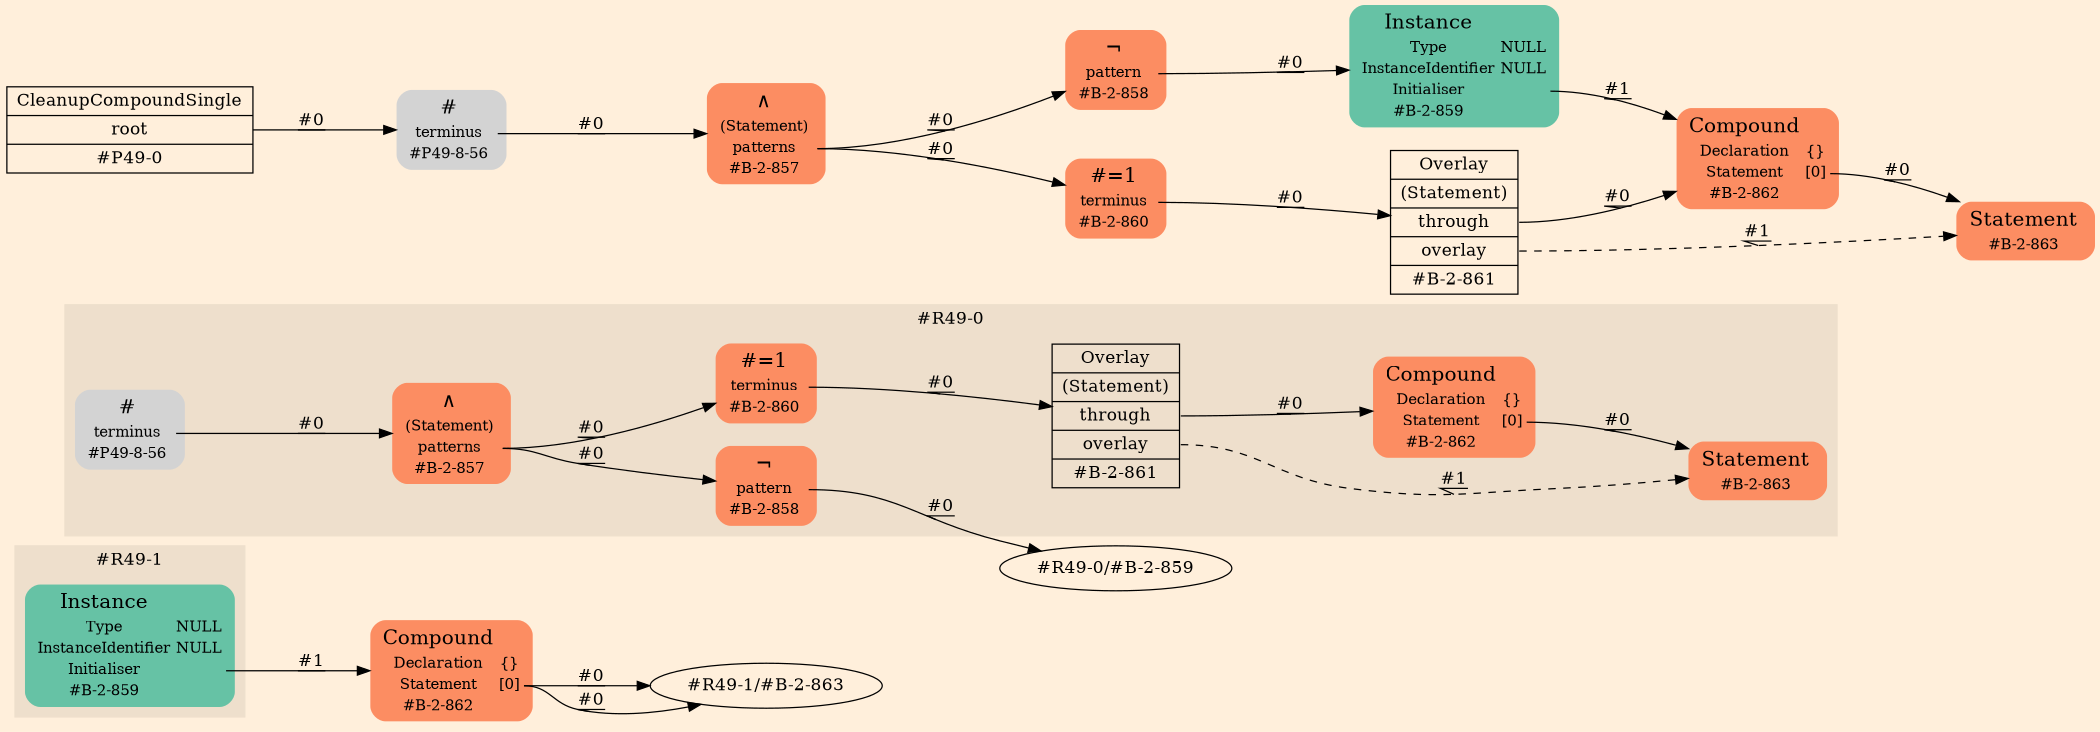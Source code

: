 digraph Inferno {
graph [
rankdir = "LR"
ranksep = 1.0
size = "14,20"
bgcolor = antiquewhite1
color = black
fontcolor = black
];
node [
];
subgraph "cluster#R49-1" {
label = "#R49-1"
style = "filled"
color = antiquewhite2
"#R49-1/#B-2-859" [
shape = "plaintext"
fillcolor = "/set28/1"
label = <<TABLE BORDER="0" CELLBORDER="0" CELLSPACING="0">
 <TR>
  <TD><FONT POINT-SIZE="16.0">Instance</FONT></TD>
  <TD></TD>
 </TR>
 <TR>
  <TD>Type</TD>
  <TD PORT="port0">NULL</TD>
 </TR>
 <TR>
  <TD>InstanceIdentifier</TD>
  <TD PORT="port1">NULL</TD>
 </TR>
 <TR>
  <TD>Initialiser</TD>
  <TD PORT="port2"></TD>
 </TR>
 <TR>
  <TD>#B-2-859</TD>
  <TD PORT="port3"></TD>
 </TR>
</TABLE>>
style = "rounded,filled"
fontsize = "12"
];
}
"#R49-1/#B-2-862" [
shape = "plaintext"
fillcolor = "/set28/2"
label = <<TABLE BORDER="0" CELLBORDER="0" CELLSPACING="0">
 <TR>
  <TD><FONT POINT-SIZE="16.0">Compound</FONT></TD>
  <TD></TD>
 </TR>
 <TR>
  <TD>Declaration</TD>
  <TD PORT="port0">{}</TD>
 </TR>
 <TR>
  <TD>Statement</TD>
  <TD PORT="port1">[0]</TD>
 </TR>
 <TR>
  <TD>#B-2-862</TD>
  <TD PORT="port2"></TD>
 </TR>
</TABLE>>
style = "rounded,filled"
fontsize = "12"
];
"#R49-1/#B-2-862":port1 -> "#R49-1/#B-2-863" [style="solid"
label = "#0"
decorate = true
color = black
fontcolor = black
];
"#R49-1/#B-2-859":port2 -> "#R49-1/#B-2-862" [style="solid"
label = "#1"
decorate = true
color = black
fontcolor = black
];
"#R49-1/#B-2-862":port1 -> "#R49-1/#B-2-863" [style="solid"
label = "#0"
decorate = true
color = black
fontcolor = black
];
subgraph "cluster#R49-0" {
label = "#R49-0"
style = "filled"
color = antiquewhite2
"#R49-0/#B-2-857" [
shape = "plaintext"
fillcolor = "/set28/2"
label = <<TABLE BORDER="0" CELLBORDER="0" CELLSPACING="0">
 <TR>
  <TD><FONT POINT-SIZE="16.0">∧</FONT></TD>
  <TD></TD>
 </TR>
 <TR>
  <TD>(Statement)</TD>
  <TD PORT="port0"></TD>
 </TR>
 <TR>
  <TD>patterns</TD>
  <TD PORT="port1"></TD>
 </TR>
 <TR>
  <TD>#B-2-857</TD>
  <TD PORT="port2"></TD>
 </TR>
</TABLE>>
style = "rounded,filled"
fontsize = "12"
];
"#R49-0/#P49-8-56" [
shape = "plaintext"
label = <<TABLE BORDER="0" CELLBORDER="0" CELLSPACING="0">
 <TR>
  <TD><FONT POINT-SIZE="16.0">#</FONT></TD>
  <TD></TD>
 </TR>
 <TR>
  <TD>terminus</TD>
  <TD PORT="port0"></TD>
 </TR>
 <TR>
  <TD>#P49-8-56</TD>
  <TD PORT="port1"></TD>
 </TR>
</TABLE>>
style = "rounded,filled"
fontsize = "12"
];
"#R49-0/#B-2-858" [
shape = "plaintext"
fillcolor = "/set28/2"
label = <<TABLE BORDER="0" CELLBORDER="0" CELLSPACING="0">
 <TR>
  <TD><FONT POINT-SIZE="16.0">¬</FONT></TD>
  <TD></TD>
 </TR>
 <TR>
  <TD>pattern</TD>
  <TD PORT="port0"></TD>
 </TR>
 <TR>
  <TD>#B-2-858</TD>
  <TD PORT="port1"></TD>
 </TR>
</TABLE>>
style = "rounded,filled"
fontsize = "12"
];
"#R49-0/#B-2-860" [
shape = "plaintext"
fillcolor = "/set28/2"
label = <<TABLE BORDER="0" CELLBORDER="0" CELLSPACING="0">
 <TR>
  <TD><FONT POINT-SIZE="16.0">#=1</FONT></TD>
  <TD></TD>
 </TR>
 <TR>
  <TD>terminus</TD>
  <TD PORT="port0"></TD>
 </TR>
 <TR>
  <TD>#B-2-860</TD>
  <TD PORT="port1"></TD>
 </TR>
</TABLE>>
style = "rounded,filled"
fontsize = "12"
];
"#R49-0/#B-2-863" [
shape = "plaintext"
fillcolor = "/set28/2"
label = <<TABLE BORDER="0" CELLBORDER="0" CELLSPACING="0">
 <TR>
  <TD><FONT POINT-SIZE="16.0">Statement</FONT></TD>
  <TD></TD>
 </TR>
 <TR>
  <TD>#B-2-863</TD>
  <TD PORT="port0"></TD>
 </TR>
</TABLE>>
style = "rounded,filled"
fontsize = "12"
];
"#R49-0/#B-2-862" [
shape = "plaintext"
fillcolor = "/set28/2"
label = <<TABLE BORDER="0" CELLBORDER="0" CELLSPACING="0">
 <TR>
  <TD><FONT POINT-SIZE="16.0">Compound</FONT></TD>
  <TD></TD>
 </TR>
 <TR>
  <TD>Declaration</TD>
  <TD PORT="port0">{}</TD>
 </TR>
 <TR>
  <TD>Statement</TD>
  <TD PORT="port1">[0]</TD>
 </TR>
 <TR>
  <TD>#B-2-862</TD>
  <TD PORT="port2"></TD>
 </TR>
</TABLE>>
style = "rounded,filled"
fontsize = "12"
];
"#R49-0/#B-2-861" [
shape = "record"
fillcolor = antiquewhite2
label = "<fixed> Overlay | <port0> (Statement) | <port1> through | <port2> overlay | <port3> #B-2-861"
style = "filled"
fontsize = "14"
color = black
fontcolor = black
];
}
"#R49-0/#B-2-857":port1 -> "#R49-0/#B-2-860" [style="solid"
label = "#0"
decorate = true
color = black
fontcolor = black
];
"#R49-0/#B-2-857":port1 -> "#R49-0/#B-2-858" [style="solid"
label = "#0"
decorate = true
color = black
fontcolor = black
];
"#R49-0/#P49-8-56":port0 -> "#R49-0/#B-2-857" [style="solid"
label = "#0"
decorate = true
color = black
fontcolor = black
];
"#R49-0/#B-2-858":port0 -> "#R49-0/#B-2-859" [style="solid"
label = "#0"
decorate = true
color = black
fontcolor = black
];
"#R49-0/#B-2-860":port0 -> "#R49-0/#B-2-861" [style="solid"
label = "#0"
decorate = true
color = black
fontcolor = black
];
"#R49-0/#B-2-862":port1 -> "#R49-0/#B-2-863" [style="solid"
label = "#0"
decorate = true
color = black
fontcolor = black
];
"#R49-0/#B-2-861":port1 -> "#R49-0/#B-2-862" [style="solid"
label = "#0"
decorate = true
color = black
fontcolor = black
];
"#R49-0/#B-2-861":port2 -> "#R49-0/#B-2-863" [style="dashed"
label = "#1"
decorate = true
color = black
fontcolor = black
];
"CR#P49-0" [
shape = "record"
fillcolor = antiquewhite1
label = "<fixed> CleanupCompoundSingle | <port0> root | <port1> #P49-0"
style = "filled"
fontsize = "14"
color = black
fontcolor = black
];
"#P49-8-56" [
shape = "plaintext"
label = <<TABLE BORDER="0" CELLBORDER="0" CELLSPACING="0">
 <TR>
  <TD><FONT POINT-SIZE="16.0">#</FONT></TD>
  <TD></TD>
 </TR>
 <TR>
  <TD>terminus</TD>
  <TD PORT="port0"></TD>
 </TR>
 <TR>
  <TD>#P49-8-56</TD>
  <TD PORT="port1"></TD>
 </TR>
</TABLE>>
style = "rounded,filled"
fontsize = "12"
];
"#B-2-857" [
shape = "plaintext"
fillcolor = "/set28/2"
label = <<TABLE BORDER="0" CELLBORDER="0" CELLSPACING="0">
 <TR>
  <TD><FONT POINT-SIZE="16.0">∧</FONT></TD>
  <TD></TD>
 </TR>
 <TR>
  <TD>(Statement)</TD>
  <TD PORT="port0"></TD>
 </TR>
 <TR>
  <TD>patterns</TD>
  <TD PORT="port1"></TD>
 </TR>
 <TR>
  <TD>#B-2-857</TD>
  <TD PORT="port2"></TD>
 </TR>
</TABLE>>
style = "rounded,filled"
fontsize = "12"
];
"#B-2-860" [
shape = "plaintext"
fillcolor = "/set28/2"
label = <<TABLE BORDER="0" CELLBORDER="0" CELLSPACING="0">
 <TR>
  <TD><FONT POINT-SIZE="16.0">#=1</FONT></TD>
  <TD></TD>
 </TR>
 <TR>
  <TD>terminus</TD>
  <TD PORT="port0"></TD>
 </TR>
 <TR>
  <TD>#B-2-860</TD>
  <TD PORT="port1"></TD>
 </TR>
</TABLE>>
style = "rounded,filled"
fontsize = "12"
];
"#B-2-861" [
shape = "record"
fillcolor = antiquewhite1
label = "<fixed> Overlay | <port0> (Statement) | <port1> through | <port2> overlay | <port3> #B-2-861"
style = "filled"
fontsize = "14"
color = black
fontcolor = black
];
"#B-2-862" [
shape = "plaintext"
fillcolor = "/set28/2"
label = <<TABLE BORDER="0" CELLBORDER="0" CELLSPACING="0">
 <TR>
  <TD><FONT POINT-SIZE="16.0">Compound</FONT></TD>
  <TD></TD>
 </TR>
 <TR>
  <TD>Declaration</TD>
  <TD PORT="port0">{}</TD>
 </TR>
 <TR>
  <TD>Statement</TD>
  <TD PORT="port1">[0]</TD>
 </TR>
 <TR>
  <TD>#B-2-862</TD>
  <TD PORT="port2"></TD>
 </TR>
</TABLE>>
style = "rounded,filled"
fontsize = "12"
];
"#B-2-863" [
shape = "plaintext"
fillcolor = "/set28/2"
label = <<TABLE BORDER="0" CELLBORDER="0" CELLSPACING="0">
 <TR>
  <TD><FONT POINT-SIZE="16.0">Statement</FONT></TD>
  <TD></TD>
 </TR>
 <TR>
  <TD>#B-2-863</TD>
  <TD PORT="port0"></TD>
 </TR>
</TABLE>>
style = "rounded,filled"
fontsize = "12"
];
"#B-2-858" [
shape = "plaintext"
fillcolor = "/set28/2"
label = <<TABLE BORDER="0" CELLBORDER="0" CELLSPACING="0">
 <TR>
  <TD><FONT POINT-SIZE="16.0">¬</FONT></TD>
  <TD></TD>
 </TR>
 <TR>
  <TD>pattern</TD>
  <TD PORT="port0"></TD>
 </TR>
 <TR>
  <TD>#B-2-858</TD>
  <TD PORT="port1"></TD>
 </TR>
</TABLE>>
style = "rounded,filled"
fontsize = "12"
];
"#B-2-859" [
shape = "plaintext"
fillcolor = "/set28/1"
label = <<TABLE BORDER="0" CELLBORDER="0" CELLSPACING="0">
 <TR>
  <TD><FONT POINT-SIZE="16.0">Instance</FONT></TD>
  <TD></TD>
 </TR>
 <TR>
  <TD>Type</TD>
  <TD PORT="port0">NULL</TD>
 </TR>
 <TR>
  <TD>InstanceIdentifier</TD>
  <TD PORT="port1">NULL</TD>
 </TR>
 <TR>
  <TD>Initialiser</TD>
  <TD PORT="port2"></TD>
 </TR>
 <TR>
  <TD>#B-2-859</TD>
  <TD PORT="port3"></TD>
 </TR>
</TABLE>>
style = "rounded,filled"
fontsize = "12"
];
"CR#P49-0":port0 -> "#P49-8-56" [style="solid"
label = "#0"
decorate = true
color = black
fontcolor = black
];
"#P49-8-56":port0 -> "#B-2-857" [style="solid"
label = "#0"
decorate = true
color = black
fontcolor = black
];
"#B-2-857":port1 -> "#B-2-860" [style="solid"
label = "#0"
decorate = true
color = black
fontcolor = black
];
"#B-2-857":port1 -> "#B-2-858" [style="solid"
label = "#0"
decorate = true
color = black
fontcolor = black
];
"#B-2-860":port0 -> "#B-2-861" [style="solid"
label = "#0"
decorate = true
color = black
fontcolor = black
];
"#B-2-861":port1 -> "#B-2-862" [style="solid"
label = "#0"
decorate = true
color = black
fontcolor = black
];
"#B-2-861":port2 -> "#B-2-863" [style="dashed"
label = "#1"
decorate = true
color = black
fontcolor = black
];
"#B-2-862":port1 -> "#B-2-863" [style="solid"
label = "#0"
decorate = true
color = black
fontcolor = black
];
"#B-2-858":port0 -> "#B-2-859" [style="solid"
label = "#0"
decorate = true
color = black
fontcolor = black
];
"#B-2-859":port2 -> "#B-2-862" [style="solid"
label = "#1"
decorate = true
color = black
fontcolor = black
];
}

